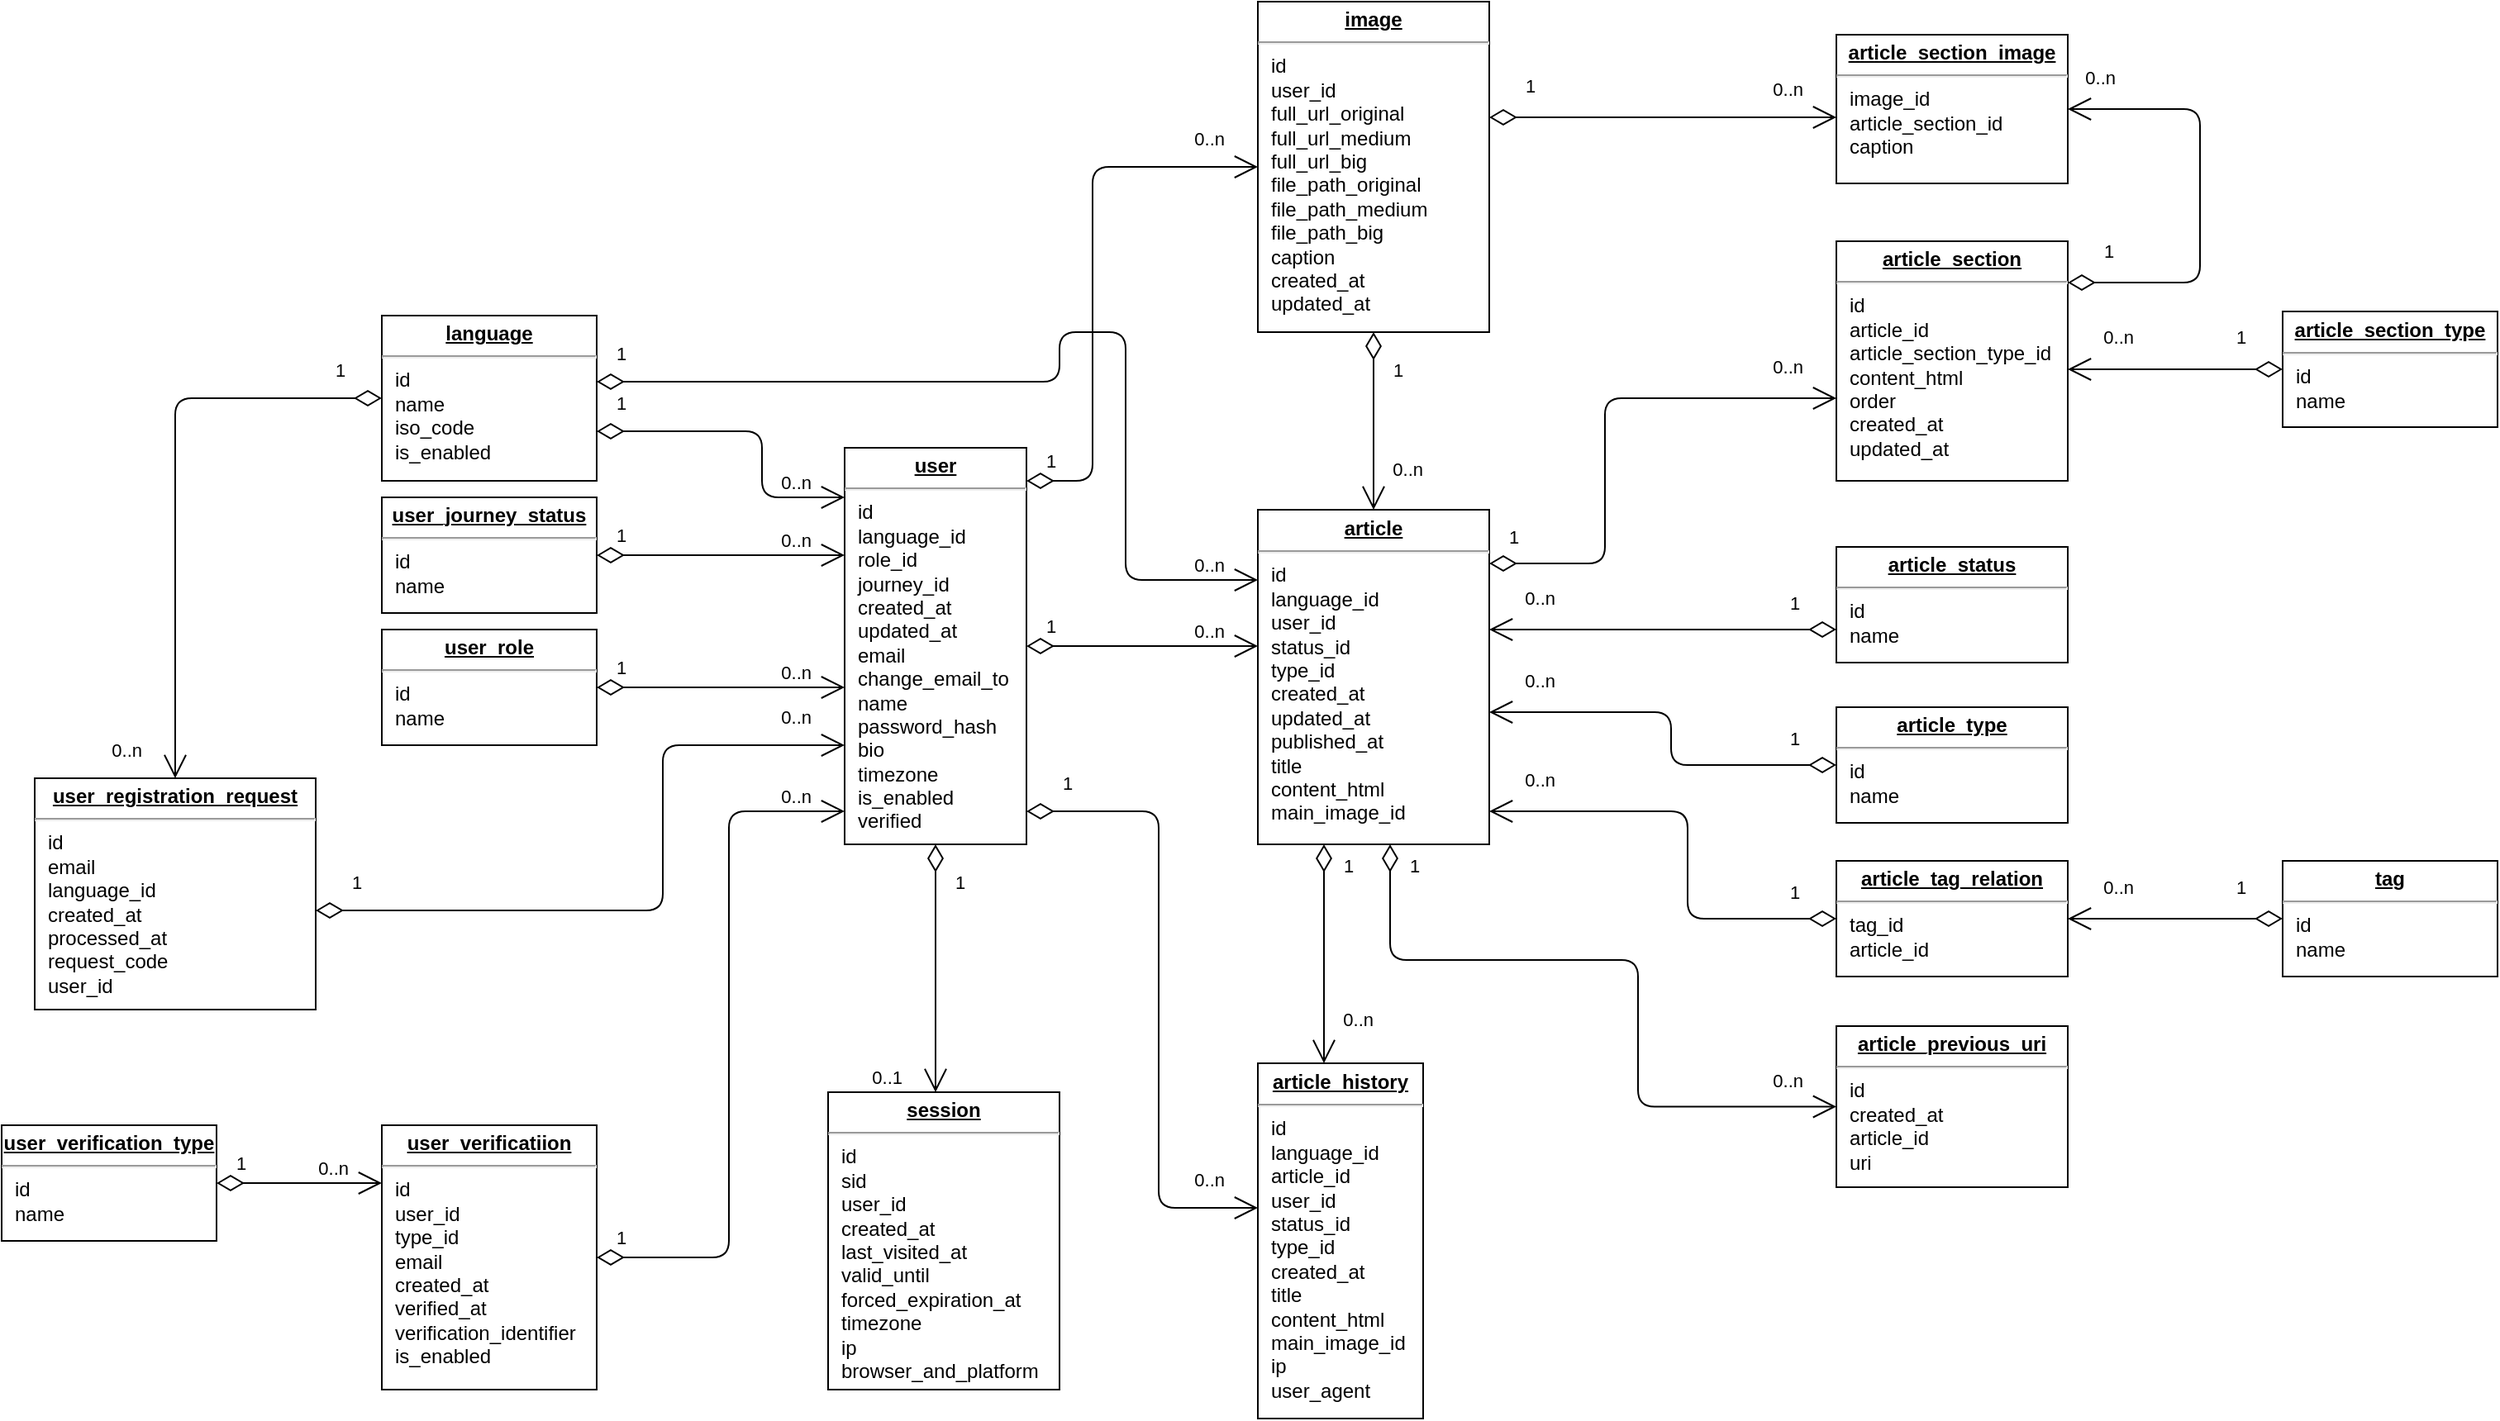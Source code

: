 <mxfile version="16.5.1" type="device"><diagram name="Page-1" id="a7904f86-f2b4-8e86-fa97-74104820619b"><mxGraphModel dx="1426" dy="905" grid="1" gridSize="10" guides="1" tooltips="1" connect="1" arrows="1" fold="1" page="1" pageScale="1" pageWidth="2336" pageHeight="1654" background="#ffffff" math="0" shadow="0"><root><mxCell id="0"/><mxCell id="1" parent="0"/><mxCell id="FRs4w2RE5wSXevGbmzq3-2" value="&lt;p style=&quot;margin: 0px ; margin-top: 4px ; text-align: center ; text-decoration: underline&quot;&gt;&lt;b&gt;user&lt;/b&gt;&lt;/p&gt;&lt;hr&gt;&lt;p style=&quot;margin: 0px ; margin-left: 8px&quot;&gt;id&lt;/p&gt;&lt;p style=&quot;margin: 0px ; margin-left: 8px&quot;&gt;language_id&lt;/p&gt;&lt;p style=&quot;margin: 0px ; margin-left: 8px&quot;&gt;role_id&lt;/p&gt;&lt;p style=&quot;margin: 0px ; margin-left: 8px&quot;&gt;journey_id&lt;/p&gt;&lt;p style=&quot;margin: 0px ; margin-left: 8px&quot;&gt;created_at&lt;/p&gt;&lt;p style=&quot;margin: 0px ; margin-left: 8px&quot;&gt;updated_at&lt;/p&gt;&lt;p style=&quot;margin: 0px ; margin-left: 8px&quot;&gt;email&lt;/p&gt;&lt;p style=&quot;margin: 0px ; margin-left: 8px&quot;&gt;change_email_to&lt;/p&gt;&lt;p style=&quot;margin: 0px ; margin-left: 8px&quot;&gt;name&lt;/p&gt;&lt;p style=&quot;margin: 0px ; margin-left: 8px&quot;&gt;password_hash&lt;/p&gt;&lt;p style=&quot;margin: 0px ; margin-left: 8px&quot;&gt;bio&lt;/p&gt;&lt;p style=&quot;margin: 0px ; margin-left: 8px&quot;&gt;timezone&lt;/p&gt;&lt;p style=&quot;margin: 0px ; margin-left: 8px&quot;&gt;is_enabled&lt;/p&gt;&lt;p style=&quot;margin: 0px ; margin-left: 8px&quot;&gt;verified&lt;/p&gt;" style="verticalAlign=top;align=left;overflow=fill;fontSize=12;fontFamily=Helvetica;html=1;" parent="1" vertex="1"><mxGeometry x="910" y="740" width="110" height="240" as="geometry"/></mxCell><mxCell id="FRs4w2RE5wSXevGbmzq3-3" value="&lt;p style=&quot;margin: 0px ; margin-top: 4px ; text-align: center ; text-decoration: underline&quot;&gt;&lt;b&gt;user_journey_status&lt;/b&gt;&lt;/p&gt;&lt;hr&gt;&lt;p style=&quot;margin: 0px ; margin-left: 8px&quot;&gt;id&lt;/p&gt;&lt;p style=&quot;margin: 0px ; margin-left: 8px&quot;&gt;name&lt;/p&gt;" style="verticalAlign=top;align=left;overflow=fill;fontSize=12;fontFamily=Helvetica;html=1;" parent="1" vertex="1"><mxGeometry x="630" y="770" width="130" height="70" as="geometry"/></mxCell><mxCell id="FRs4w2RE5wSXevGbmzq3-4" value="&lt;p style=&quot;margin: 0px ; margin-top: 4px ; text-align: center ; text-decoration: underline&quot;&gt;&lt;b&gt;user_role&lt;/b&gt;&lt;/p&gt;&lt;hr&gt;&lt;p style=&quot;margin: 0px ; margin-left: 8px&quot;&gt;id&lt;/p&gt;&lt;p style=&quot;margin: 0px ; margin-left: 8px&quot;&gt;name&lt;/p&gt;" style="verticalAlign=top;align=left;overflow=fill;fontSize=12;fontFamily=Helvetica;html=1;" parent="1" vertex="1"><mxGeometry x="630" y="850" width="130" height="70" as="geometry"/></mxCell><mxCell id="FRs4w2RE5wSXevGbmzq3-5" value="&lt;p style=&quot;margin: 0px ; margin-top: 4px ; text-align: center ; text-decoration: underline&quot;&gt;&lt;b&gt;article&lt;/b&gt;&lt;/p&gt;&lt;hr&gt;&lt;p style=&quot;margin: 0px ; margin-left: 8px&quot;&gt;id&lt;/p&gt;&lt;p style=&quot;margin: 0px ; margin-left: 8px&quot;&gt;language_id&lt;/p&gt;&lt;p style=&quot;margin: 0px ; margin-left: 8px&quot;&gt;user_id&lt;br&gt;&lt;/p&gt;&lt;p style=&quot;margin: 0px ; margin-left: 8px&quot;&gt;status_id&lt;/p&gt;&lt;p style=&quot;margin: 0px ; margin-left: 8px&quot;&gt;type_id&lt;/p&gt;&lt;p style=&quot;margin: 0px ; margin-left: 8px&quot;&gt;&lt;span&gt;created_at&lt;/span&gt;&lt;br&gt;&lt;/p&gt;&lt;p style=&quot;margin: 0px ; margin-left: 8px&quot;&gt;updated_at&lt;br&gt;&lt;/p&gt;&lt;p style=&quot;margin: 0px ; margin-left: 8px&quot;&gt;published_at&lt;/p&gt;&lt;p style=&quot;margin: 0px ; margin-left: 8px&quot;&gt;title&lt;/p&gt;&lt;p style=&quot;margin: 0px ; margin-left: 8px&quot;&gt;content_html&lt;/p&gt;&lt;p style=&quot;margin: 0px ; margin-left: 8px&quot;&gt;main_image_id&lt;/p&gt;" style="verticalAlign=top;align=left;overflow=fill;fontSize=12;fontFamily=Helvetica;html=1;" parent="1" vertex="1"><mxGeometry x="1160" y="777.5" width="140" height="202.5" as="geometry"/></mxCell><mxCell id="FRs4w2RE5wSXevGbmzq3-6" value="&lt;p style=&quot;margin: 0px ; margin-top: 4px ; text-align: center ; text-decoration: underline&quot;&gt;&lt;b&gt;article_history&lt;/b&gt;&lt;/p&gt;&lt;hr&gt;&lt;p style=&quot;margin: 0px ; margin-left: 8px&quot;&gt;id&lt;/p&gt;&lt;p style=&quot;margin: 0px ; margin-left: 8px&quot;&gt;language_id&lt;/p&gt;&lt;p style=&quot;margin: 0px ; margin-left: 8px&quot;&gt;article_id&lt;/p&gt;&lt;p style=&quot;margin: 0px ; margin-left: 8px&quot;&gt;user_id&lt;/p&gt;&lt;p style=&quot;margin: 0px ; margin-left: 8px&quot;&gt;status_id&lt;br&gt;&lt;/p&gt;&lt;p style=&quot;margin: 0px ; margin-left: 8px&quot;&gt;type_id&lt;/p&gt;&lt;p style=&quot;margin: 0px ; margin-left: 8px&quot;&gt;created_at&lt;/p&gt;&lt;p style=&quot;margin: 0px ; margin-left: 8px&quot;&gt;title&lt;/p&gt;&lt;p style=&quot;margin: 0px ; margin-left: 8px&quot;&gt;content_html&lt;/p&gt;&lt;p style=&quot;margin: 0px ; margin-left: 8px&quot;&gt;main_image_id&lt;/p&gt;&lt;p style=&quot;margin: 0px ; margin-left: 8px&quot;&gt;ip&lt;/p&gt;&lt;p style=&quot;margin: 0px ; margin-left: 8px&quot;&gt;user_agent&lt;/p&gt;" style="verticalAlign=top;align=left;overflow=fill;fontSize=12;fontFamily=Helvetica;html=1;" parent="1" vertex="1"><mxGeometry x="1160" y="1112.5" width="100" height="215" as="geometry"/></mxCell><mxCell id="FRs4w2RE5wSXevGbmzq3-14" value="" style="endArrow=open;html=1;endSize=12;startArrow=diamondThin;startSize=14;startFill=0;edgeStyle=orthogonalEdgeStyle;" parent="1" source="FRs4w2RE5wSXevGbmzq3-3" target="FRs4w2RE5wSXevGbmzq3-2" edge="1"><mxGeometry relative="1" as="geometry"><mxPoint x="1120.034" y="880.0" as="sourcePoint"/><mxPoint x="1260" y="730.0" as="targetPoint"/><Array as="points"><mxPoint x="910" y="775"/><mxPoint x="910" y="775"/></Array></mxGeometry></mxCell><mxCell id="FRs4w2RE5wSXevGbmzq3-15" value="1" style="edgeLabel;resizable=0;html=1;align=left;verticalAlign=top;" parent="FRs4w2RE5wSXevGbmzq3-14" connectable="0" vertex="1"><mxGeometry x="-1" relative="1" as="geometry"><mxPoint x="9.97" y="-25.03" as="offset"/></mxGeometry></mxCell><mxCell id="FRs4w2RE5wSXevGbmzq3-16" value="&lt;div&gt;0..n&lt;/div&gt;" style="edgeLabel;resizable=0;html=1;align=right;verticalAlign=top;" parent="FRs4w2RE5wSXevGbmzq3-14" connectable="0" vertex="1"><mxGeometry x="1" relative="1" as="geometry"><mxPoint x="-19.93" y="-22" as="offset"/></mxGeometry></mxCell><mxCell id="FRs4w2RE5wSXevGbmzq3-17" value="" style="endArrow=open;html=1;endSize=12;startArrow=diamondThin;startSize=14;startFill=0;edgeStyle=orthogonalEdgeStyle;" parent="1" source="FRs4w2RE5wSXevGbmzq3-4" target="FRs4w2RE5wSXevGbmzq3-2" edge="1"><mxGeometry relative="1" as="geometry"><mxPoint x="840" y="884.654" as="sourcePoint"/><mxPoint x="930" y="884.654" as="targetPoint"/><Array as="points"><mxPoint x="910" y="885"/><mxPoint x="910" y="885"/></Array></mxGeometry></mxCell><mxCell id="FRs4w2RE5wSXevGbmzq3-18" value="1" style="edgeLabel;resizable=0;html=1;align=left;verticalAlign=top;" parent="FRs4w2RE5wSXevGbmzq3-17" connectable="0" vertex="1"><mxGeometry x="-1" relative="1" as="geometry"><mxPoint x="9.97" y="-25.03" as="offset"/></mxGeometry></mxCell><mxCell id="FRs4w2RE5wSXevGbmzq3-19" value="0..n" style="edgeLabel;resizable=0;html=1;align=right;verticalAlign=top;" parent="FRs4w2RE5wSXevGbmzq3-17" connectable="0" vertex="1"><mxGeometry x="1" relative="1" as="geometry"><mxPoint x="-19.93" y="-22" as="offset"/></mxGeometry></mxCell><mxCell id="FRs4w2RE5wSXevGbmzq3-20" value="" style="endArrow=open;html=1;endSize=12;startArrow=diamondThin;startSize=14;startFill=0;edgeStyle=orthogonalEdgeStyle;" parent="1" source="FRs4w2RE5wSXevGbmzq3-2" target="FRs4w2RE5wSXevGbmzq3-5" edge="1"><mxGeometry relative="1" as="geometry"><mxPoint x="1060" y="950" as="sourcePoint"/><mxPoint x="1160" y="770" as="targetPoint"/><Array as="points"><mxPoint x="1080" y="860"/><mxPoint x="1080" y="860"/></Array></mxGeometry></mxCell><mxCell id="FRs4w2RE5wSXevGbmzq3-21" value="1" style="edgeLabel;resizable=0;html=1;align=left;verticalAlign=top;" parent="FRs4w2RE5wSXevGbmzq3-20" connectable="0" vertex="1"><mxGeometry x="-1" relative="1" as="geometry"><mxPoint x="9.97" y="-25.03" as="offset"/></mxGeometry></mxCell><mxCell id="FRs4w2RE5wSXevGbmzq3-22" value="&lt;div&gt;0..n&lt;/div&gt;" style="edgeLabel;resizable=0;html=1;align=right;verticalAlign=top;" parent="FRs4w2RE5wSXevGbmzq3-20" connectable="0" vertex="1"><mxGeometry x="1" relative="1" as="geometry"><mxPoint x="-19.93" y="-22" as="offset"/></mxGeometry></mxCell><mxCell id="FRs4w2RE5wSXevGbmzq3-23" value="" style="endArrow=open;html=1;endSize=12;startArrow=diamondThin;startSize=14;startFill=0;edgeStyle=orthogonalEdgeStyle;" parent="1" source="FRs4w2RE5wSXevGbmzq3-5" target="FRs4w2RE5wSXevGbmzq3-6" edge="1"><mxGeometry relative="1" as="geometry"><mxPoint x="1040" y="850.0" as="sourcePoint"/><mxPoint x="1150" y="850.0" as="targetPoint"/><Array as="points"><mxPoint x="1200" y="1050"/><mxPoint x="1200" y="1050"/></Array></mxGeometry></mxCell><mxCell id="FRs4w2RE5wSXevGbmzq3-24" value="1" style="edgeLabel;resizable=0;html=1;align=left;verticalAlign=top;" parent="FRs4w2RE5wSXevGbmzq3-23" connectable="0" vertex="1"><mxGeometry x="-1" relative="1" as="geometry"><mxPoint x="9.97" as="offset"/></mxGeometry></mxCell><mxCell id="FRs4w2RE5wSXevGbmzq3-25" value="&lt;div&gt;0..n&lt;/div&gt;" style="edgeLabel;resizable=0;html=1;align=right;verticalAlign=top;" parent="FRs4w2RE5wSXevGbmzq3-23" connectable="0" vertex="1"><mxGeometry x="1" relative="1" as="geometry"><mxPoint x="30" y="-40" as="offset"/></mxGeometry></mxCell><mxCell id="FRs4w2RE5wSXevGbmzq3-26" value="&lt;p style=&quot;margin: 0px ; margin-top: 4px ; text-align: center ; text-decoration: underline&quot;&gt;&lt;b&gt;language&lt;/b&gt;&lt;/p&gt;&lt;hr&gt;&lt;p style=&quot;margin: 0px ; margin-left: 8px&quot;&gt;id&lt;/p&gt;&lt;p style=&quot;margin: 0px ; margin-left: 8px&quot;&gt;name&lt;/p&gt;&lt;p style=&quot;margin: 0px ; margin-left: 8px&quot;&gt;iso_code&lt;/p&gt;&lt;p style=&quot;margin: 0px ; margin-left: 8px&quot;&gt;is_enabled&lt;br&gt;&lt;/p&gt;" style="verticalAlign=top;align=left;overflow=fill;fontSize=12;fontFamily=Helvetica;html=1;" parent="1" vertex="1"><mxGeometry x="630" y="660" width="130" height="100" as="geometry"/></mxCell><mxCell id="FRs4w2RE5wSXevGbmzq3-27" value="" style="endArrow=open;html=1;endSize=12;startArrow=diamondThin;startSize=14;startFill=0;edgeStyle=orthogonalEdgeStyle;" parent="1" source="FRs4w2RE5wSXevGbmzq3-26" target="FRs4w2RE5wSXevGbmzq3-2" edge="1"><mxGeometry relative="1" as="geometry"><mxPoint x="970" y="659.66" as="sourcePoint"/><mxPoint x="1080" y="659.66" as="targetPoint"/><Array as="points"><mxPoint x="860" y="730"/><mxPoint x="860" y="770"/></Array></mxGeometry></mxCell><mxCell id="FRs4w2RE5wSXevGbmzq3-28" value="1" style="edgeLabel;resizable=0;html=1;align=left;verticalAlign=top;" parent="FRs4w2RE5wSXevGbmzq3-27" connectable="0" vertex="1"><mxGeometry x="-1" relative="1" as="geometry"><mxPoint x="10" y="-30" as="offset"/></mxGeometry></mxCell><mxCell id="FRs4w2RE5wSXevGbmzq3-29" value="&lt;div&gt;0..n&lt;/div&gt;" style="edgeLabel;resizable=0;html=1;align=right;verticalAlign=top;" parent="FRs4w2RE5wSXevGbmzq3-27" connectable="0" vertex="1"><mxGeometry x="1" relative="1" as="geometry"><mxPoint x="-19.93" y="-22" as="offset"/></mxGeometry></mxCell><mxCell id="FRs4w2RE5wSXevGbmzq3-39" value="&lt;p style=&quot;margin: 0px ; margin-top: 4px ; text-align: center ; text-decoration: underline&quot;&gt;&lt;b&gt;session&lt;/b&gt;&lt;/p&gt;&lt;hr&gt;&lt;p style=&quot;margin: 0px ; margin-left: 8px&quot;&gt;id&lt;/p&gt;&lt;p style=&quot;margin: 0px ; margin-left: 8px&quot;&gt;sid&lt;br&gt;&lt;/p&gt;&lt;p style=&quot;margin: 0px ; margin-left: 8px&quot;&gt;user_id&lt;/p&gt;&lt;p style=&quot;margin: 0px ; margin-left: 8px&quot;&gt;created_at&lt;/p&gt;&lt;p style=&quot;margin: 0px ; margin-left: 8px&quot;&gt;last_visited_at&lt;/p&gt;&lt;p style=&quot;margin: 0px ; margin-left: 8px&quot;&gt;valid_until&lt;/p&gt;&lt;p style=&quot;margin: 0px ; margin-left: 8px&quot;&gt;forced_expiration_at&lt;/p&gt;&lt;p style=&quot;margin: 0px ; margin-left: 8px&quot;&gt;timezone&lt;/p&gt;&lt;p style=&quot;margin: 0px ; margin-left: 8px&quot;&gt;ip&lt;/p&gt;&lt;p style=&quot;margin: 0px ; margin-left: 8px&quot;&gt;browser_and_platform&lt;/p&gt;" style="verticalAlign=top;align=left;overflow=fill;fontSize=12;fontFamily=Helvetica;html=1;" parent="1" vertex="1"><mxGeometry x="900" y="1130" width="140" height="180" as="geometry"/></mxCell><mxCell id="FRs4w2RE5wSXevGbmzq3-40" value="" style="endArrow=open;html=1;endSize=12;startArrow=diamondThin;startSize=14;startFill=0;edgeStyle=orthogonalEdgeStyle;" parent="1" source="FRs4w2RE5wSXevGbmzq3-2" target="FRs4w2RE5wSXevGbmzq3-39" edge="1"><mxGeometry relative="1" as="geometry"><mxPoint x="1020" y="850.0" as="sourcePoint"/><mxPoint x="1100" y="850.0" as="targetPoint"/><Array as="points"><mxPoint x="950" y="1210"/></Array></mxGeometry></mxCell><mxCell id="FRs4w2RE5wSXevGbmzq3-41" value="1" style="edgeLabel;resizable=0;html=1;align=left;verticalAlign=top;" parent="FRs4w2RE5wSXevGbmzq3-40" connectable="0" vertex="1"><mxGeometry x="-1" relative="1" as="geometry"><mxPoint x="9.97" y="10" as="offset"/></mxGeometry></mxCell><mxCell id="FRs4w2RE5wSXevGbmzq3-42" value="&lt;div&gt;0..1&lt;/div&gt;" style="edgeLabel;resizable=0;html=1;align=right;verticalAlign=top;" parent="FRs4w2RE5wSXevGbmzq3-40" connectable="0" vertex="1"><mxGeometry x="1" relative="1" as="geometry"><mxPoint x="-19.93" y="-22" as="offset"/></mxGeometry></mxCell><mxCell id="qw6tBekGPEzTEi5tJ91N-1" value="&lt;p style=&quot;margin: 0px ; margin-top: 4px ; text-align: center ; text-decoration: underline&quot;&gt;&lt;b&gt;user_verificatiion&lt;/b&gt;&lt;/p&gt;&lt;hr&gt;&lt;p style=&quot;margin: 0px ; margin-left: 8px&quot;&gt;id&lt;/p&gt;&lt;p style=&quot;margin: 0px ; margin-left: 8px&quot;&gt;user_id&lt;/p&gt;&lt;p style=&quot;margin: 0px ; margin-left: 8px&quot;&gt;type_id&lt;/p&gt;&lt;p style=&quot;margin: 0px ; margin-left: 8px&quot;&gt;email&lt;/p&gt;&lt;p style=&quot;margin: 0px ; margin-left: 8px&quot;&gt;created_at&lt;/p&gt;&lt;p style=&quot;margin: 0px ; margin-left: 8px&quot;&gt;verified_at&lt;/p&gt;&lt;p style=&quot;margin: 0px ; margin-left: 8px&quot;&gt;verification_identifier&lt;/p&gt;&lt;p style=&quot;margin: 0px ; margin-left: 8px&quot;&gt;&lt;span&gt;is_enabled&lt;/span&gt;&lt;/p&gt;" style="verticalAlign=top;align=left;overflow=fill;fontSize=12;fontFamily=Helvetica;html=1;" parent="1" vertex="1"><mxGeometry x="630" y="1150" width="130" height="160" as="geometry"/></mxCell><mxCell id="qw6tBekGPEzTEi5tJ91N-2" value="&lt;p style=&quot;margin: 0px ; margin-top: 4px ; text-align: center ; text-decoration: underline&quot;&gt;&lt;b&gt;user_verification_type&lt;/b&gt;&lt;/p&gt;&lt;hr&gt;&lt;p style=&quot;margin: 0px ; margin-left: 8px&quot;&gt;id&lt;/p&gt;&lt;p style=&quot;margin: 0px ; margin-left: 8px&quot;&gt;name&lt;/p&gt;" style="verticalAlign=top;align=left;overflow=fill;fontSize=12;fontFamily=Helvetica;html=1;" parent="1" vertex="1"><mxGeometry x="400" y="1150" width="130" height="70" as="geometry"/></mxCell><mxCell id="qw6tBekGPEzTEi5tJ91N-3" value="" style="endArrow=open;html=1;endSize=12;startArrow=diamondThin;startSize=14;startFill=0;edgeStyle=orthogonalEdgeStyle;" parent="1" source="qw6tBekGPEzTEi5tJ91N-2" target="qw6tBekGPEzTEi5tJ91N-1" edge="1"><mxGeometry relative="1" as="geometry"><mxPoint x="770" y="995" as="sourcePoint"/><mxPoint x="840" y="995" as="targetPoint"/><Array as="points"><mxPoint x="660" y="1185"/><mxPoint x="660" y="1185"/></Array></mxGeometry></mxCell><mxCell id="qw6tBekGPEzTEi5tJ91N-4" value="1" style="edgeLabel;resizable=0;html=1;align=left;verticalAlign=top;" parent="qw6tBekGPEzTEi5tJ91N-3" connectable="0" vertex="1"><mxGeometry x="-1" relative="1" as="geometry"><mxPoint x="9.97" y="-25.03" as="offset"/></mxGeometry></mxCell><mxCell id="qw6tBekGPEzTEi5tJ91N-5" value="0..n" style="edgeLabel;resizable=0;html=1;align=right;verticalAlign=top;" parent="qw6tBekGPEzTEi5tJ91N-3" connectable="0" vertex="1"><mxGeometry x="1" relative="1" as="geometry"><mxPoint x="-19.93" y="-22" as="offset"/></mxGeometry></mxCell><mxCell id="qw6tBekGPEzTEi5tJ91N-6" value="" style="endArrow=open;html=1;endSize=12;startArrow=diamondThin;startSize=14;startFill=0;edgeStyle=orthogonalEdgeStyle;" parent="1" source="qw6tBekGPEzTEi5tJ91N-1" target="FRs4w2RE5wSXevGbmzq3-2" edge="1"><mxGeometry relative="1" as="geometry"><mxPoint x="850" y="895" as="sourcePoint"/><mxPoint x="920" y="895" as="targetPoint"/><Array as="points"><mxPoint x="840" y="1230"/><mxPoint x="840" y="960"/></Array></mxGeometry></mxCell><mxCell id="qw6tBekGPEzTEi5tJ91N-7" value="1" style="edgeLabel;resizable=0;html=1;align=left;verticalAlign=top;" parent="qw6tBekGPEzTEi5tJ91N-6" connectable="0" vertex="1"><mxGeometry x="-1" relative="1" as="geometry"><mxPoint x="9.97" y="-25.03" as="offset"/></mxGeometry></mxCell><mxCell id="qw6tBekGPEzTEi5tJ91N-8" value="0..n" style="edgeLabel;resizable=0;html=1;align=right;verticalAlign=top;" parent="qw6tBekGPEzTEi5tJ91N-6" connectable="0" vertex="1"><mxGeometry x="1" relative="1" as="geometry"><mxPoint x="-19.93" y="-22" as="offset"/></mxGeometry></mxCell><mxCell id="qw6tBekGPEzTEi5tJ91N-9" value="&lt;p style=&quot;margin: 0px ; margin-top: 4px ; text-align: center ; text-decoration: underline&quot;&gt;&lt;b&gt;user_registration_request&lt;/b&gt;&lt;/p&gt;&lt;hr&gt;&lt;p style=&quot;margin: 0px ; margin-left: 8px&quot;&gt;id&lt;/p&gt;&lt;p style=&quot;margin: 0px ; margin-left: 8px&quot;&gt;email&lt;/p&gt;&lt;p style=&quot;margin: 0px ; margin-left: 8px&quot;&gt;language_id&lt;/p&gt;&lt;p style=&quot;margin: 0px ; margin-left: 8px&quot;&gt;&lt;span&gt;created_at&lt;/span&gt;&lt;br&gt;&lt;/p&gt;&lt;p style=&quot;margin: 0px ; margin-left: 8px&quot;&gt;processed_at&lt;/p&gt;&lt;p style=&quot;margin: 0px ; margin-left: 8px&quot;&gt;request_code&lt;/p&gt;&lt;p style=&quot;margin: 0px ; margin-left: 8px&quot;&gt;&lt;span&gt;user_id&lt;/span&gt;&lt;/p&gt;" style="verticalAlign=top;align=left;overflow=fill;fontSize=12;fontFamily=Helvetica;html=1;" parent="1" vertex="1"><mxGeometry x="420" y="940" width="170" height="140" as="geometry"/></mxCell><mxCell id="qw6tBekGPEzTEi5tJ91N-10" value="" style="endArrow=open;html=1;endSize=12;startArrow=diamondThin;startSize=14;startFill=0;edgeStyle=orthogonalEdgeStyle;" parent="1" source="qw6tBekGPEzTEi5tJ91N-9" target="FRs4w2RE5wSXevGbmzq3-2" edge="1"><mxGeometry relative="1" as="geometry"><mxPoint x="420" y="1020" as="sourcePoint"/><mxPoint x="850" y="870" as="targetPoint"/><Array as="points"><mxPoint x="800" y="1020"/><mxPoint x="800" y="920"/></Array></mxGeometry></mxCell><mxCell id="qw6tBekGPEzTEi5tJ91N-11" value="1" style="edgeLabel;resizable=0;html=1;align=left;verticalAlign=top;" parent="qw6tBekGPEzTEi5tJ91N-10" connectable="0" vertex="1"><mxGeometry x="-1" relative="1" as="geometry"><mxPoint x="20" y="-30" as="offset"/></mxGeometry></mxCell><mxCell id="qw6tBekGPEzTEi5tJ91N-12" value="&lt;div&gt;0..n&lt;/div&gt;" style="edgeLabel;resizable=0;html=1;align=right;verticalAlign=top;" parent="qw6tBekGPEzTEi5tJ91N-10" connectable="0" vertex="1"><mxGeometry x="1" relative="1" as="geometry"><mxPoint x="-20" y="-30" as="offset"/></mxGeometry></mxCell><mxCell id="qw6tBekGPEzTEi5tJ91N-13" value="&lt;p style=&quot;margin: 0px ; margin-top: 4px ; text-align: center ; text-decoration: underline&quot;&gt;&lt;b&gt;article_section&lt;/b&gt;&lt;/p&gt;&lt;hr&gt;&lt;p style=&quot;margin: 0px ; margin-left: 8px&quot;&gt;id&lt;/p&gt;&lt;p style=&quot;margin: 0px ; margin-left: 8px&quot;&gt;article_id&lt;/p&gt;&lt;p style=&quot;margin: 0px ; margin-left: 8px&quot;&gt;article_section_type_id&lt;/p&gt;&lt;p style=&quot;margin: 0px ; margin-left: 8px&quot;&gt;content_html&lt;/p&gt;&lt;p style=&quot;margin: 0px ; margin-left: 8px&quot;&gt;order&lt;/p&gt;&lt;p style=&quot;margin: 0px ; margin-left: 8px&quot;&gt;created_at&lt;/p&gt;&lt;p style=&quot;margin: 0px ; margin-left: 8px&quot;&gt;updated_at&lt;/p&gt;" style="verticalAlign=top;align=left;overflow=fill;fontSize=12;fontFamily=Helvetica;html=1;" parent="1" vertex="1"><mxGeometry x="1510" y="615" width="140" height="145" as="geometry"/></mxCell><mxCell id="qw6tBekGPEzTEi5tJ91N-14" value="&lt;p style=&quot;margin: 0px ; margin-top: 4px ; text-align: center ; text-decoration: underline&quot;&gt;&lt;b&gt;article_section_image&lt;/b&gt;&lt;/p&gt;&lt;hr&gt;&lt;p style=&quot;margin: 0px ; margin-left: 8px&quot;&gt;image_id&lt;/p&gt;&lt;p style=&quot;margin: 0px ; margin-left: 8px&quot;&gt;article_section_id&lt;/p&gt;&lt;p style=&quot;margin: 0px ; margin-left: 8px&quot;&gt;caption&lt;/p&gt;" style="verticalAlign=top;align=left;overflow=fill;fontSize=12;fontFamily=Helvetica;html=1;" parent="1" vertex="1"><mxGeometry x="1510" y="490" width="140" height="90" as="geometry"/></mxCell><mxCell id="qw6tBekGPEzTEi5tJ91N-15" value="&lt;p style=&quot;margin: 0px ; margin-top: 4px ; text-align: center ; text-decoration: underline&quot;&gt;&lt;b&gt;image&lt;/b&gt;&lt;/p&gt;&lt;hr&gt;&lt;p style=&quot;margin: 0px ; margin-left: 8px&quot;&gt;id&lt;/p&gt;&lt;p style=&quot;margin: 0px ; margin-left: 8px&quot;&gt;user_id&lt;/p&gt;&lt;p style=&quot;margin: 0px ; margin-left: 8px&quot;&gt;full_url_original&lt;/p&gt;&lt;p style=&quot;margin: 0px ; margin-left: 8px&quot;&gt;full_url_medium&lt;/p&gt;&lt;p style=&quot;margin: 0px ; margin-left: 8px&quot;&gt;full_url_big&lt;/p&gt;&lt;p style=&quot;margin: 0px ; margin-left: 8px&quot;&gt;file_path_original&lt;/p&gt;&lt;p style=&quot;margin: 0px ; margin-left: 8px&quot;&gt;file_path_medium&lt;/p&gt;&lt;p style=&quot;margin: 0px ; margin-left: 8px&quot;&gt;file_path_big&lt;/p&gt;&lt;p style=&quot;margin: 0px ; margin-left: 8px&quot;&gt;caption&lt;/p&gt;&lt;p style=&quot;margin: 0px ; margin-left: 8px&quot;&gt;&lt;span&gt;created_at&lt;/span&gt;&lt;br&gt;&lt;/p&gt;&lt;p style=&quot;margin: 0px ; margin-left: 8px&quot;&gt;updated_at&lt;/p&gt;" style="verticalAlign=top;align=left;overflow=fill;fontSize=12;fontFamily=Helvetica;html=1;" parent="1" vertex="1"><mxGeometry x="1160" y="470" width="140" height="200" as="geometry"/></mxCell><mxCell id="qw6tBekGPEzTEi5tJ91N-16" value="&lt;p style=&quot;margin: 0px ; margin-top: 4px ; text-align: center ; text-decoration: underline&quot;&gt;&lt;b&gt;article_section_type&lt;/b&gt;&lt;/p&gt;&lt;hr&gt;&lt;p style=&quot;margin: 0px ; margin-left: 8px&quot;&gt;id&lt;/p&gt;&lt;p style=&quot;margin: 0px ; margin-left: 8px&quot;&gt;name&lt;/p&gt;" style="verticalAlign=top;align=left;overflow=fill;fontSize=12;fontFamily=Helvetica;html=1;" parent="1" vertex="1"><mxGeometry x="1780" y="657.5" width="130" height="70" as="geometry"/></mxCell><mxCell id="qw6tBekGPEzTEi5tJ91N-17" value="&lt;p style=&quot;margin: 0px ; margin-top: 4px ; text-align: center ; text-decoration: underline&quot;&gt;&lt;b&gt;article_status&lt;/b&gt;&lt;/p&gt;&lt;hr&gt;&lt;p style=&quot;margin: 0px ; margin-left: 8px&quot;&gt;id&lt;/p&gt;&lt;p style=&quot;margin: 0px ; margin-left: 8px&quot;&gt;name&lt;/p&gt;" style="verticalAlign=top;align=left;overflow=fill;fontSize=12;fontFamily=Helvetica;html=1;" parent="1" vertex="1"><mxGeometry x="1510" y="800" width="140" height="70" as="geometry"/></mxCell><mxCell id="qw6tBekGPEzTEi5tJ91N-18" value="&lt;p style=&quot;margin: 0px ; margin-top: 4px ; text-align: center ; text-decoration: underline&quot;&gt;&lt;b&gt;article_type&lt;/b&gt;&lt;/p&gt;&lt;hr&gt;&lt;p style=&quot;margin: 0px ; margin-left: 8px&quot;&gt;id&lt;/p&gt;&lt;p style=&quot;margin: 0px ; margin-left: 8px&quot;&gt;name&lt;/p&gt;" style="verticalAlign=top;align=left;overflow=fill;fontSize=12;fontFamily=Helvetica;html=1;" parent="1" vertex="1"><mxGeometry x="1510" y="897" width="140" height="70" as="geometry"/></mxCell><mxCell id="qw6tBekGPEzTEi5tJ91N-20" value="&lt;p style=&quot;margin: 0px ; margin-top: 4px ; text-align: center ; text-decoration: underline&quot;&gt;&lt;b&gt;tag&lt;/b&gt;&lt;/p&gt;&lt;hr&gt;&lt;p style=&quot;margin: 0px ; margin-left: 8px&quot;&gt;id&lt;/p&gt;&lt;p style=&quot;margin: 0px ; margin-left: 8px&quot;&gt;name&lt;/p&gt;" style="verticalAlign=top;align=left;overflow=fill;fontSize=12;fontFamily=Helvetica;html=1;" parent="1" vertex="1"><mxGeometry x="1780" y="990" width="130" height="70" as="geometry"/></mxCell><mxCell id="qw6tBekGPEzTEi5tJ91N-21" value="&lt;p style=&quot;margin: 0px ; margin-top: 4px ; text-align: center ; text-decoration: underline&quot;&gt;&lt;b&gt;article_tag_relation&lt;/b&gt;&lt;/p&gt;&lt;hr&gt;&lt;p style=&quot;margin: 0px ; margin-left: 8px&quot;&gt;tag_id&lt;/p&gt;&lt;p style=&quot;margin: 0px ; margin-left: 8px&quot;&gt;article_id&lt;/p&gt;" style="verticalAlign=top;align=left;overflow=fill;fontSize=12;fontFamily=Helvetica;html=1;" parent="1" vertex="1"><mxGeometry x="1510" y="990" width="140" height="70" as="geometry"/></mxCell><mxCell id="qw6tBekGPEzTEi5tJ91N-22" value="" style="endArrow=open;html=1;endSize=12;startArrow=diamondThin;startSize=14;startFill=0;edgeStyle=orthogonalEdgeStyle;" parent="1" source="FRs4w2RE5wSXevGbmzq3-2" target="qw6tBekGPEzTEi5tJ91N-15" edge="1"><mxGeometry relative="1" as="geometry"><mxPoint x="1020" y="950" as="sourcePoint"/><mxPoint x="1170" y="950" as="targetPoint"/><Array as="points"><mxPoint x="1060" y="760"/><mxPoint x="1060" y="570"/></Array></mxGeometry></mxCell><mxCell id="qw6tBekGPEzTEi5tJ91N-23" value="1" style="edgeLabel;resizable=0;html=1;align=left;verticalAlign=top;" parent="qw6tBekGPEzTEi5tJ91N-22" connectable="0" vertex="1"><mxGeometry x="-1" relative="1" as="geometry"><mxPoint x="9.97" y="-25.03" as="offset"/></mxGeometry></mxCell><mxCell id="qw6tBekGPEzTEi5tJ91N-24" value="&lt;div&gt;0..n&lt;/div&gt;" style="edgeLabel;resizable=0;html=1;align=right;verticalAlign=top;" parent="qw6tBekGPEzTEi5tJ91N-22" connectable="0" vertex="1"><mxGeometry x="1" relative="1" as="geometry"><mxPoint x="-19.93" y="-30" as="offset"/></mxGeometry></mxCell><mxCell id="qw6tBekGPEzTEi5tJ91N-25" value="" style="endArrow=open;html=1;endSize=12;startArrow=diamondThin;startSize=14;startFill=0;edgeStyle=orthogonalEdgeStyle;" parent="1" source="FRs4w2RE5wSXevGbmzq3-5" target="qw6tBekGPEzTEi5tJ91N-13" edge="1"><mxGeometry relative="1" as="geometry"><mxPoint x="1240" y="990" as="sourcePoint"/><mxPoint x="1390" y="1120" as="targetPoint"/><Array as="points"><mxPoint x="1370" y="810"/><mxPoint x="1370" y="710"/></Array></mxGeometry></mxCell><mxCell id="qw6tBekGPEzTEi5tJ91N-26" value="1" style="edgeLabel;resizable=0;html=1;align=left;verticalAlign=top;" parent="qw6tBekGPEzTEi5tJ91N-25" connectable="0" vertex="1"><mxGeometry x="-1" relative="1" as="geometry"><mxPoint x="9.97" y="-28.8" as="offset"/></mxGeometry></mxCell><mxCell id="qw6tBekGPEzTEi5tJ91N-27" value="&lt;div&gt;0..n&lt;/div&gt;" style="edgeLabel;resizable=0;html=1;align=right;verticalAlign=top;" parent="qw6tBekGPEzTEi5tJ91N-25" connectable="0" vertex="1"><mxGeometry x="1" relative="1" as="geometry"><mxPoint x="-20" y="-32.5" as="offset"/></mxGeometry></mxCell><mxCell id="qw6tBekGPEzTEi5tJ91N-28" value="" style="endArrow=open;html=1;endSize=12;startArrow=diamondThin;startSize=14;startFill=0;edgeStyle=orthogonalEdgeStyle;" parent="1" source="qw6tBekGPEzTEi5tJ91N-15" target="qw6tBekGPEzTEi5tJ91N-14" edge="1"><mxGeometry relative="1" as="geometry"><mxPoint x="1310" y="625" as="sourcePoint"/><mxPoint x="1310" y="505" as="targetPoint"/><Array as="points"><mxPoint x="1480" y="540"/><mxPoint x="1480" y="540"/></Array></mxGeometry></mxCell><mxCell id="qw6tBekGPEzTEi5tJ91N-29" value="1&lt;br&gt;" style="edgeLabel;resizable=0;html=1;align=left;verticalAlign=top;" parent="qw6tBekGPEzTEi5tJ91N-28" connectable="0" vertex="1"><mxGeometry x="-1" relative="1" as="geometry"><mxPoint x="20" y="-32.5" as="offset"/></mxGeometry></mxCell><mxCell id="qw6tBekGPEzTEi5tJ91N-30" value="&lt;div&gt;0..n&lt;/div&gt;" style="edgeLabel;resizable=0;html=1;align=right;verticalAlign=top;" parent="qw6tBekGPEzTEi5tJ91N-28" connectable="0" vertex="1"><mxGeometry x="1" relative="1" as="geometry"><mxPoint x="-20.0" y="-30" as="offset"/></mxGeometry></mxCell><mxCell id="qw6tBekGPEzTEi5tJ91N-31" value="" style="endArrow=open;html=1;endSize=12;startArrow=diamondThin;startSize=14;startFill=0;edgeStyle=orthogonalEdgeStyle;" parent="1" source="qw6tBekGPEzTEi5tJ91N-13" target="qw6tBekGPEzTEi5tJ91N-14" edge="1"><mxGeometry relative="1" as="geometry"><mxPoint x="1520" y="452.5" as="sourcePoint"/><mxPoint x="1310" y="452.5" as="targetPoint"/><Array as="points"><mxPoint x="1730" y="640"/><mxPoint x="1730" y="535"/></Array></mxGeometry></mxCell><mxCell id="qw6tBekGPEzTEi5tJ91N-32" value="1" style="edgeLabel;resizable=0;html=1;align=left;verticalAlign=top;" parent="qw6tBekGPEzTEi5tJ91N-31" connectable="0" vertex="1"><mxGeometry x="-1" relative="1" as="geometry"><mxPoint x="20" y="-32.5" as="offset"/></mxGeometry></mxCell><mxCell id="qw6tBekGPEzTEi5tJ91N-33" value="&lt;div&gt;0..n&lt;/div&gt;" style="edgeLabel;resizable=0;html=1;align=right;verticalAlign=top;" parent="qw6tBekGPEzTEi5tJ91N-31" connectable="0" vertex="1"><mxGeometry x="1" relative="1" as="geometry"><mxPoint x="29.7" y="-32.5" as="offset"/></mxGeometry></mxCell><mxCell id="qw6tBekGPEzTEi5tJ91N-34" value="" style="endArrow=open;html=1;endSize=12;startArrow=diamondThin;startSize=14;startFill=0;edgeStyle=orthogonalEdgeStyle;" parent="1" source="qw6tBekGPEzTEi5tJ91N-17" target="FRs4w2RE5wSXevGbmzq3-5" edge="1"><mxGeometry relative="1" as="geometry"><mxPoint x="1310" y="840" as="sourcePoint"/><mxPoint x="1520" y="720" as="targetPoint"/><Array as="points"><mxPoint x="1380" y="850"/><mxPoint x="1380" y="850"/></Array></mxGeometry></mxCell><mxCell id="qw6tBekGPEzTEi5tJ91N-35" value="1" style="edgeLabel;resizable=0;html=1;align=left;verticalAlign=top;" parent="qw6tBekGPEzTEi5tJ91N-34" connectable="0" vertex="1"><mxGeometry x="-1" relative="1" as="geometry"><mxPoint x="-30" y="-28.8" as="offset"/></mxGeometry></mxCell><mxCell id="qw6tBekGPEzTEi5tJ91N-36" value="&lt;div&gt;0..n&lt;/div&gt;" style="edgeLabel;resizable=0;html=1;align=right;verticalAlign=top;" parent="qw6tBekGPEzTEi5tJ91N-34" connectable="0" vertex="1"><mxGeometry x="1" relative="1" as="geometry"><mxPoint x="40" y="-32.5" as="offset"/></mxGeometry></mxCell><mxCell id="qw6tBekGPEzTEi5tJ91N-37" value="" style="endArrow=open;html=1;endSize=12;startArrow=diamondThin;startSize=14;startFill=0;edgeStyle=orthogonalEdgeStyle;" parent="1" source="qw6tBekGPEzTEi5tJ91N-18" target="FRs4w2RE5wSXevGbmzq3-5" edge="1"><mxGeometry relative="1" as="geometry"><mxPoint x="1530" y="850" as="sourcePoint"/><mxPoint x="1310" y="900" as="targetPoint"/><Array as="points"><mxPoint x="1410" y="932"/><mxPoint x="1410" y="900"/></Array></mxGeometry></mxCell><mxCell id="qw6tBekGPEzTEi5tJ91N-38" value="1" style="edgeLabel;resizable=0;html=1;align=left;verticalAlign=top;" parent="qw6tBekGPEzTEi5tJ91N-37" connectable="0" vertex="1"><mxGeometry x="-1" relative="1" as="geometry"><mxPoint x="-30" y="-28.8" as="offset"/></mxGeometry></mxCell><mxCell id="qw6tBekGPEzTEi5tJ91N-39" value="&lt;div&gt;0..n&lt;/div&gt;" style="edgeLabel;resizable=0;html=1;align=right;verticalAlign=top;" parent="qw6tBekGPEzTEi5tJ91N-37" connectable="0" vertex="1"><mxGeometry x="1" relative="1" as="geometry"><mxPoint x="40" y="-32.5" as="offset"/></mxGeometry></mxCell><mxCell id="qw6tBekGPEzTEi5tJ91N-40" value="" style="endArrow=open;html=1;endSize=12;startArrow=diamondThin;startSize=14;startFill=0;edgeStyle=orthogonalEdgeStyle;" parent="1" source="qw6tBekGPEzTEi5tJ91N-21" target="FRs4w2RE5wSXevGbmzq3-5" edge="1"><mxGeometry relative="1" as="geometry"><mxPoint x="1530" y="942" as="sourcePoint"/><mxPoint x="1310" y="910" as="targetPoint"/><Array as="points"><mxPoint x="1420" y="1025"/><mxPoint x="1420" y="960"/></Array></mxGeometry></mxCell><mxCell id="qw6tBekGPEzTEi5tJ91N-41" value="1" style="edgeLabel;resizable=0;html=1;align=left;verticalAlign=top;" parent="qw6tBekGPEzTEi5tJ91N-40" connectable="0" vertex="1"><mxGeometry x="-1" relative="1" as="geometry"><mxPoint x="-30" y="-28.8" as="offset"/></mxGeometry></mxCell><mxCell id="qw6tBekGPEzTEi5tJ91N-42" value="&lt;div&gt;0..n&lt;/div&gt;" style="edgeLabel;resizable=0;html=1;align=right;verticalAlign=top;" parent="qw6tBekGPEzTEi5tJ91N-40" connectable="0" vertex="1"><mxGeometry x="1" relative="1" as="geometry"><mxPoint x="40" y="-32.5" as="offset"/></mxGeometry></mxCell><mxCell id="qw6tBekGPEzTEi5tJ91N-43" value="" style="endArrow=open;html=1;endSize=12;startArrow=diamondThin;startSize=14;startFill=0;edgeStyle=orthogonalEdgeStyle;" parent="1" source="qw6tBekGPEzTEi5tJ91N-16" target="qw6tBekGPEzTEi5tJ91N-13" edge="1"><mxGeometry relative="1" as="geometry"><mxPoint x="1670" y="707.5" as="sourcePoint"/><mxPoint x="1740" y="707.5" as="targetPoint"/><Array as="points"><mxPoint x="1760" y="693"/><mxPoint x="1760" y="693"/></Array></mxGeometry></mxCell><mxCell id="qw6tBekGPEzTEi5tJ91N-44" value="1" style="edgeLabel;resizable=0;html=1;align=left;verticalAlign=top;" parent="qw6tBekGPEzTEi5tJ91N-43" connectable="0" vertex="1"><mxGeometry x="-1" relative="1" as="geometry"><mxPoint x="-30" y="-32.5" as="offset"/></mxGeometry></mxCell><mxCell id="qw6tBekGPEzTEi5tJ91N-45" value="&lt;div&gt;0..n&lt;/div&gt;" style="edgeLabel;resizable=0;html=1;align=right;verticalAlign=top;" parent="qw6tBekGPEzTEi5tJ91N-43" connectable="0" vertex="1"><mxGeometry x="1" relative="1" as="geometry"><mxPoint x="40" y="-32.5" as="offset"/></mxGeometry></mxCell><mxCell id="qw6tBekGPEzTEi5tJ91N-46" value="" style="endArrow=open;html=1;endSize=12;startArrow=diamondThin;startSize=14;startFill=0;edgeStyle=orthogonalEdgeStyle;" parent="1" source="qw6tBekGPEzTEi5tJ91N-20" target="qw6tBekGPEzTEi5tJ91N-21" edge="1"><mxGeometry relative="1" as="geometry"><mxPoint x="1790" y="702.5" as="sourcePoint"/><mxPoint x="1660" y="702.5" as="targetPoint"/><Array as="points"><mxPoint x="1845" y="1025"/></Array></mxGeometry></mxCell><mxCell id="qw6tBekGPEzTEi5tJ91N-47" value="1" style="edgeLabel;resizable=0;html=1;align=left;verticalAlign=top;" parent="qw6tBekGPEzTEi5tJ91N-46" connectable="0" vertex="1"><mxGeometry x="-1" relative="1" as="geometry"><mxPoint x="-30" y="-32.5" as="offset"/></mxGeometry></mxCell><mxCell id="qw6tBekGPEzTEi5tJ91N-48" value="&lt;div&gt;0..n&lt;/div&gt;" style="edgeLabel;resizable=0;html=1;align=right;verticalAlign=top;" parent="qw6tBekGPEzTEi5tJ91N-46" connectable="0" vertex="1"><mxGeometry x="1" relative="1" as="geometry"><mxPoint x="40" y="-32.5" as="offset"/></mxGeometry></mxCell><mxCell id="qw6tBekGPEzTEi5tJ91N-49" value="" style="endArrow=open;html=1;endSize=12;startArrow=diamondThin;startSize=14;startFill=0;edgeStyle=orthogonalEdgeStyle;" parent="1" source="FRs4w2RE5wSXevGbmzq3-2" target="FRs4w2RE5wSXevGbmzq3-6" edge="1"><mxGeometry relative="1" as="geometry"><mxPoint x="1240" y="990" as="sourcePoint"/><mxPoint x="1350" y="1120" as="targetPoint"/><Array as="points"><mxPoint x="1100" y="960"/><mxPoint x="1100" y="1200"/></Array></mxGeometry></mxCell><mxCell id="qw6tBekGPEzTEi5tJ91N-50" value="1" style="edgeLabel;resizable=0;html=1;align=left;verticalAlign=top;" parent="qw6tBekGPEzTEi5tJ91N-49" connectable="0" vertex="1"><mxGeometry x="-1" relative="1" as="geometry"><mxPoint x="20" y="-30" as="offset"/></mxGeometry></mxCell><mxCell id="qw6tBekGPEzTEi5tJ91N-51" value="&lt;div&gt;0..n&lt;/div&gt;" style="edgeLabel;resizable=0;html=1;align=right;verticalAlign=top;" parent="qw6tBekGPEzTEi5tJ91N-49" connectable="0" vertex="1"><mxGeometry x="1" relative="1" as="geometry"><mxPoint x="-20" y="-30" as="offset"/></mxGeometry></mxCell><mxCell id="qw6tBekGPEzTEi5tJ91N-52" value="" style="endArrow=open;html=1;endSize=12;startArrow=diamondThin;startSize=14;startFill=0;edgeStyle=orthogonalEdgeStyle;" parent="1" source="FRs4w2RE5wSXevGbmzq3-26" target="qw6tBekGPEzTEi5tJ91N-9" edge="1"><mxGeometry relative="1" as="geometry"><mxPoint x="770" y="540" as="sourcePoint"/><mxPoint x="970" y="750" as="targetPoint"/><Array as="points"><mxPoint x="505" y="710"/></Array></mxGeometry></mxCell><mxCell id="qw6tBekGPEzTEi5tJ91N-53" value="1" style="edgeLabel;resizable=0;html=1;align=left;verticalAlign=top;" parent="qw6tBekGPEzTEi5tJ91N-52" connectable="0" vertex="1"><mxGeometry x="-1" relative="1" as="geometry"><mxPoint x="-30" y="-30" as="offset"/></mxGeometry></mxCell><mxCell id="qw6tBekGPEzTEi5tJ91N-54" value="&lt;div&gt;0..n&lt;/div&gt;" style="edgeLabel;resizable=0;html=1;align=right;verticalAlign=top;" parent="qw6tBekGPEzTEi5tJ91N-52" connectable="0" vertex="1"><mxGeometry x="1" relative="1" as="geometry"><mxPoint x="-20" y="-30" as="offset"/></mxGeometry></mxCell><mxCell id="qw6tBekGPEzTEi5tJ91N-55" value="" style="endArrow=open;html=1;endSize=12;startArrow=diamondThin;startSize=14;startFill=0;edgeStyle=orthogonalEdgeStyle;" parent="1" source="qw6tBekGPEzTEi5tJ91N-15" target="FRs4w2RE5wSXevGbmzq3-5" edge="1"><mxGeometry relative="1" as="geometry"><mxPoint x="1310" y="820" as="sourcePoint"/><mxPoint x="1520" y="720" as="targetPoint"/><Array as="points"><mxPoint x="1230" y="770"/><mxPoint x="1230" y="770"/></Array></mxGeometry></mxCell><mxCell id="qw6tBekGPEzTEi5tJ91N-56" value="1" style="edgeLabel;resizable=0;html=1;align=left;verticalAlign=top;" parent="qw6tBekGPEzTEi5tJ91N-55" connectable="0" vertex="1"><mxGeometry x="-1" relative="1" as="geometry"><mxPoint x="9.97" y="10.0" as="offset"/></mxGeometry></mxCell><mxCell id="qw6tBekGPEzTEi5tJ91N-57" value="&lt;div&gt;0..n&lt;/div&gt;" style="edgeLabel;resizable=0;html=1;align=right;verticalAlign=top;" parent="qw6tBekGPEzTEi5tJ91N-55" connectable="0" vertex="1"><mxGeometry x="1" relative="1" as="geometry"><mxPoint x="30" y="-38" as="offset"/></mxGeometry></mxCell><mxCell id="aPPP5U3Jfoyh1yv1LpVZ-1" value="&lt;p style=&quot;margin: 0px ; margin-top: 4px ; text-align: center ; text-decoration: underline&quot;&gt;&lt;b&gt;article_previous_uri&lt;/b&gt;&lt;/p&gt;&lt;hr&gt;&lt;p style=&quot;margin: 0px ; margin-left: 8px&quot;&gt;id&lt;/p&gt;&lt;p style=&quot;margin: 0px ; margin-left: 8px&quot;&gt;created_at&lt;/p&gt;&lt;p style=&quot;margin: 0px ; margin-left: 8px&quot;&gt;article_id&lt;/p&gt;&lt;p style=&quot;margin: 0px ; margin-left: 8px&quot;&gt;uri&lt;/p&gt;" style="verticalAlign=top;align=left;overflow=fill;fontSize=12;fontFamily=Helvetica;html=1;" parent="1" vertex="1"><mxGeometry x="1510" y="1090" width="140" height="97.5" as="geometry"/></mxCell><mxCell id="aPPP5U3Jfoyh1yv1LpVZ-2" value="" style="endArrow=open;html=1;endSize=12;startArrow=diamondThin;startSize=14;startFill=0;edgeStyle=orthogonalEdgeStyle;" parent="1" source="FRs4w2RE5wSXevGbmzq3-5" target="aPPP5U3Jfoyh1yv1LpVZ-1" edge="1"><mxGeometry relative="1" as="geometry"><mxPoint x="1210" y="990" as="sourcePoint"/><mxPoint x="1210" y="1122.5" as="targetPoint"/><Array as="points"><mxPoint x="1240" y="1050"/><mxPoint x="1390" y="1050"/></Array></mxGeometry></mxCell><mxCell id="aPPP5U3Jfoyh1yv1LpVZ-3" value="1" style="edgeLabel;resizable=0;html=1;align=left;verticalAlign=top;" parent="aPPP5U3Jfoyh1yv1LpVZ-2" connectable="0" vertex="1"><mxGeometry x="-1" relative="1" as="geometry"><mxPoint x="9.97" as="offset"/></mxGeometry></mxCell><mxCell id="aPPP5U3Jfoyh1yv1LpVZ-4" value="&lt;div&gt;0..n&lt;/div&gt;" style="edgeLabel;resizable=0;html=1;align=right;verticalAlign=top;" parent="aPPP5U3Jfoyh1yv1LpVZ-2" connectable="0" vertex="1"><mxGeometry x="1" relative="1" as="geometry"><mxPoint x="-20" y="-29" as="offset"/></mxGeometry></mxCell><mxCell id="aPPP5U3Jfoyh1yv1LpVZ-5" value="" style="endArrow=open;html=1;endSize=12;startArrow=diamondThin;startSize=14;startFill=0;edgeStyle=orthogonalEdgeStyle;" parent="1" source="FRs4w2RE5wSXevGbmzq3-26" target="FRs4w2RE5wSXevGbmzq3-5" edge="1"><mxGeometry relative="1" as="geometry"><mxPoint x="770.0" y="720.059" as="sourcePoint"/><mxPoint x="920.0" y="780.059" as="targetPoint"/><Array as="points"><mxPoint x="1040" y="700"/><mxPoint x="1040" y="670"/><mxPoint x="1080" y="670"/><mxPoint x="1080" y="820"/></Array></mxGeometry></mxCell><mxCell id="aPPP5U3Jfoyh1yv1LpVZ-6" value="1" style="edgeLabel;resizable=0;html=1;align=left;verticalAlign=top;" parent="aPPP5U3Jfoyh1yv1LpVZ-5" connectable="0" vertex="1"><mxGeometry x="-1" relative="1" as="geometry"><mxPoint x="10" y="-30" as="offset"/></mxGeometry></mxCell><mxCell id="aPPP5U3Jfoyh1yv1LpVZ-7" value="&lt;div&gt;0..n&lt;/div&gt;" style="edgeLabel;resizable=0;html=1;align=right;verticalAlign=top;" parent="aPPP5U3Jfoyh1yv1LpVZ-5" connectable="0" vertex="1"><mxGeometry x="1" relative="1" as="geometry"><mxPoint x="-19.93" y="-22" as="offset"/></mxGeometry></mxCell></root></mxGraphModel></diagram></mxfile>